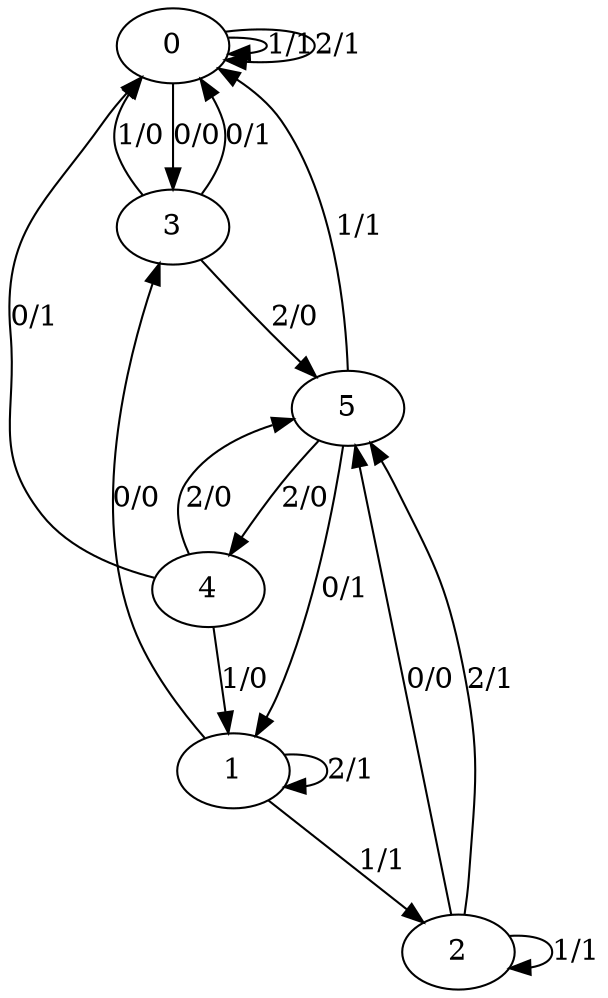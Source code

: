 digraph G{
"0"->"3"[label="0/0"];
"0"->"0"[label="1/1"];
"0"->"0"[label="2/1"];
"1"->"3"[label="0/0"];
"1"->"2"[label="1/1"];
"1"->"1"[label="2/1"];
"2"->"5"[label="0/0"];
"2"->"2"[label="1/1"];
"2"->"5"[label="2/1"];
"3"->"0"[label="0/1"];
"3"->"0"[label="1/0"];
"3"->"5"[label="2/0"];
"4"->"0"[label="0/1"];
"4"->"1"[label="1/0"];
"4"->"5"[label="2/0"];
"5"->"1"[label="0/1"];
"5"->"0"[label="1/1"];
"5"->"4"[label="2/0"];
}
